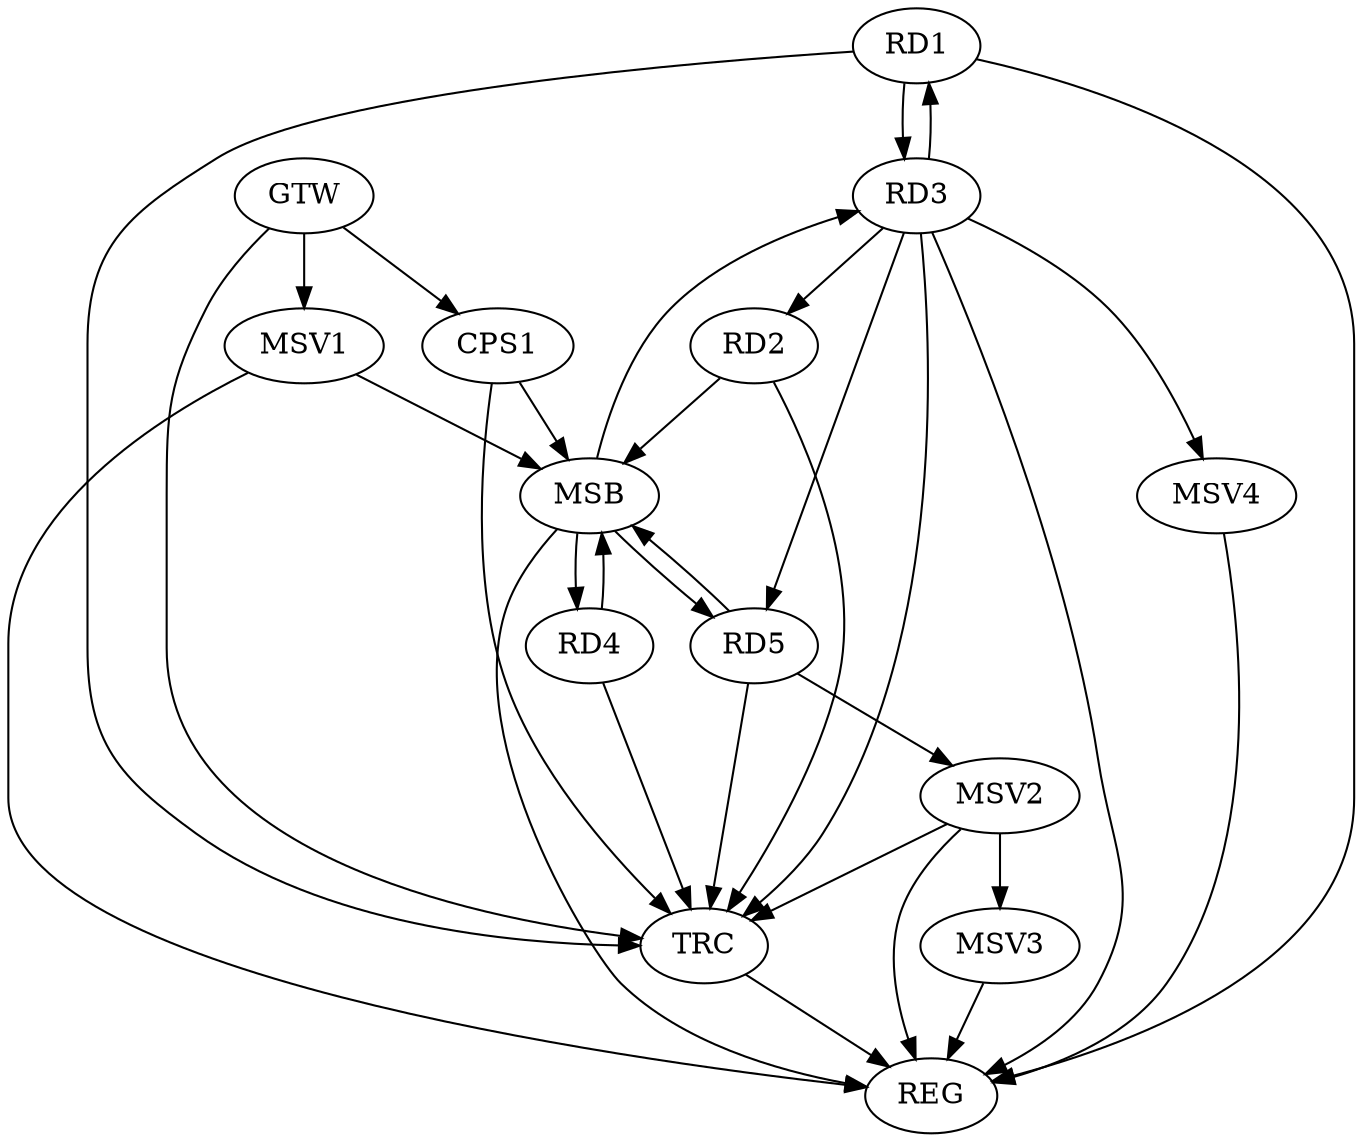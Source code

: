 strict digraph G {
  RD1 [ label="RD1" ];
  RD2 [ label="RD2" ];
  RD3 [ label="RD3" ];
  RD4 [ label="RD4" ];
  RD5 [ label="RD5" ];
  CPS1 [ label="CPS1" ];
  GTW [ label="GTW" ];
  REG [ label="REG" ];
  MSB [ label="MSB" ];
  TRC [ label="TRC" ];
  MSV1 [ label="MSV1" ];
  MSV2 [ label="MSV2" ];
  MSV3 [ label="MSV3" ];
  MSV4 [ label="MSV4" ];
  RD1 -> RD3;
  RD3 -> RD1;
  RD3 -> RD2;
  RD3 -> RD5;
  GTW -> CPS1;
  RD1 -> REG;
  RD2 -> MSB;
  MSB -> RD3;
  MSB -> RD4;
  MSB -> REG;
  RD4 -> MSB;
  RD5 -> MSB;
  CPS1 -> MSB;
  MSB -> RD5;
  RD1 -> TRC;
  RD2 -> TRC;
  RD3 -> TRC;
  RD4 -> TRC;
  RD5 -> TRC;
  CPS1 -> TRC;
  GTW -> TRC;
  TRC -> REG;
  RD3 -> REG;
  MSV1 -> MSB;
  GTW -> MSV1;
  MSV1 -> REG;
  RD5 -> MSV2;
  MSV2 -> REG;
  MSV2 -> TRC;
  MSV2 -> MSV3;
  MSV3 -> REG;
  RD3 -> MSV4;
  MSV4 -> REG;
}
